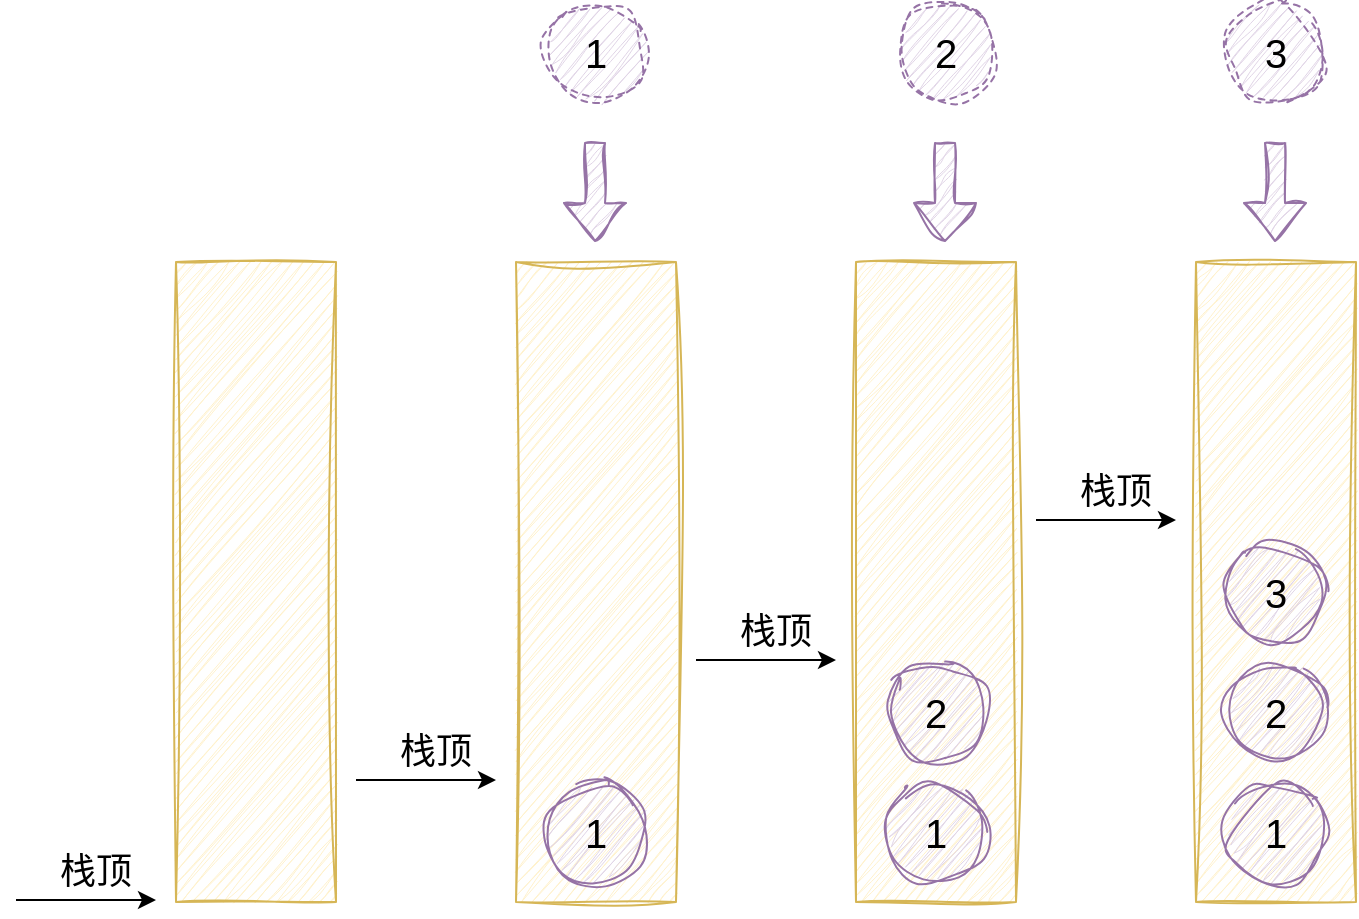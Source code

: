 <mxfile version="28.1.2">
  <diagram name="Page-1" id="vBqjtMmtNPMZoUdmzkfs">
    <mxGraphModel dx="946" dy="673" grid="1" gridSize="10" guides="1" tooltips="1" connect="1" arrows="1" fold="1" page="1" pageScale="1" pageWidth="850" pageHeight="1100" math="0" shadow="0">
      <root>
        <mxCell id="0" />
        <mxCell id="1" parent="0" />
        <mxCell id="9JCBf0MNeWRMGsHFVimB-1" value="" style="rounded=0;whiteSpace=wrap;html=1;fillColor=#fff2cc;strokeColor=#d6b656;sketch=1;curveFitting=1;jiggle=2;" vertex="1" parent="1">
          <mxGeometry x="140" y="250" width="80" height="320" as="geometry" />
        </mxCell>
        <mxCell id="9JCBf0MNeWRMGsHFVimB-14" value="" style="group;sketch=1;curveFitting=1;jiggle=2;" vertex="1" connectable="0" parent="1">
          <mxGeometry x="60" y="540" width="70" height="30" as="geometry" />
        </mxCell>
        <mxCell id="9JCBf0MNeWRMGsHFVimB-5" value="栈顶" style="text;html=1;align=center;verticalAlign=middle;whiteSpace=wrap;rounded=0;fontSize=18;" vertex="1" parent="9JCBf0MNeWRMGsHFVimB-14">
          <mxGeometry x="20" width="40" height="30" as="geometry" />
        </mxCell>
        <mxCell id="9JCBf0MNeWRMGsHFVimB-6" value="" style="endArrow=classic;html=1;rounded=0;" edge="1" parent="9JCBf0MNeWRMGsHFVimB-14">
          <mxGeometry width="50" height="50" relative="1" as="geometry">
            <mxPoint y="29" as="sourcePoint" />
            <mxPoint x="70" y="29" as="targetPoint" />
          </mxGeometry>
        </mxCell>
        <mxCell id="9JCBf0MNeWRMGsHFVimB-15" value="" style="rounded=0;whiteSpace=wrap;html=1;fillColor=#fff2cc;strokeColor=#d6b656;sketch=1;curveFitting=1;jiggle=2;" vertex="1" parent="1">
          <mxGeometry x="310" y="250" width="80" height="320" as="geometry" />
        </mxCell>
        <mxCell id="9JCBf0MNeWRMGsHFVimB-23" value="&lt;font style=&quot;font-size: 20px;&quot;&gt;1&lt;/font&gt;" style="ellipse;whiteSpace=wrap;html=1;aspect=fixed;fillColor=#e1d5e7;strokeColor=#9673a6;sketch=1;curveFitting=1;jiggle=2;" vertex="1" parent="1">
          <mxGeometry x="325" y="510" width="50" height="50" as="geometry" />
        </mxCell>
        <mxCell id="9JCBf0MNeWRMGsHFVimB-34" value="" style="group;sketch=1;curveFitting=1;jiggle=2;glass=0;" vertex="1" connectable="0" parent="1">
          <mxGeometry x="230" y="480" width="70" height="30" as="geometry" />
        </mxCell>
        <mxCell id="9JCBf0MNeWRMGsHFVimB-35" value="栈顶" style="text;html=1;align=center;verticalAlign=middle;whiteSpace=wrap;rounded=0;fontSize=18;" vertex="1" parent="9JCBf0MNeWRMGsHFVimB-34">
          <mxGeometry x="20" width="40" height="30" as="geometry" />
        </mxCell>
        <mxCell id="9JCBf0MNeWRMGsHFVimB-36" value="" style="endArrow=classic;html=1;rounded=0;" edge="1" parent="9JCBf0MNeWRMGsHFVimB-34">
          <mxGeometry width="50" height="50" relative="1" as="geometry">
            <mxPoint y="29" as="sourcePoint" />
            <mxPoint x="70" y="29" as="targetPoint" />
          </mxGeometry>
        </mxCell>
        <mxCell id="9JCBf0MNeWRMGsHFVimB-37" value="" style="group" vertex="1" connectable="0" parent="1">
          <mxGeometry x="480" y="250" width="80" height="320" as="geometry" />
        </mxCell>
        <mxCell id="9JCBf0MNeWRMGsHFVimB-24" value="" style="rounded=0;whiteSpace=wrap;html=1;fillColor=#fff2cc;strokeColor=#d6b656;sketch=1;curveFitting=1;jiggle=2;" vertex="1" parent="9JCBf0MNeWRMGsHFVimB-37">
          <mxGeometry width="80" height="320" as="geometry" />
        </mxCell>
        <mxCell id="9JCBf0MNeWRMGsHFVimB-31" value="&lt;font style=&quot;font-size: 20px;&quot;&gt;1&lt;/font&gt;" style="ellipse;whiteSpace=wrap;html=1;aspect=fixed;fillColor=#e1d5e7;strokeColor=#9673a6;sketch=1;curveFitting=1;jiggle=2;" vertex="1" parent="9JCBf0MNeWRMGsHFVimB-37">
          <mxGeometry x="15" y="260" width="50" height="50" as="geometry" />
        </mxCell>
        <mxCell id="9JCBf0MNeWRMGsHFVimB-32" value="&lt;font style=&quot;font-size: 20px;&quot;&gt;2&lt;/font&gt;" style="ellipse;whiteSpace=wrap;html=1;aspect=fixed;fillColor=#e1d5e7;strokeColor=#9673a6;sketch=1;curveFitting=1;jiggle=2;" vertex="1" parent="9JCBf0MNeWRMGsHFVimB-37">
          <mxGeometry x="15" y="200" width="50" height="50" as="geometry" />
        </mxCell>
        <mxCell id="9JCBf0MNeWRMGsHFVimB-39" value="" style="group" vertex="1" connectable="0" parent="1">
          <mxGeometry x="400" y="420" width="70" height="30" as="geometry" />
        </mxCell>
        <mxCell id="9JCBf0MNeWRMGsHFVimB-40" value="栈顶" style="text;html=1;align=center;verticalAlign=middle;whiteSpace=wrap;rounded=0;fontSize=18;" vertex="1" parent="9JCBf0MNeWRMGsHFVimB-39">
          <mxGeometry x="20" width="40" height="30" as="geometry" />
        </mxCell>
        <mxCell id="9JCBf0MNeWRMGsHFVimB-41" value="" style="endArrow=classic;html=1;rounded=0;" edge="1" parent="9JCBf0MNeWRMGsHFVimB-39">
          <mxGeometry width="50" height="50" relative="1" as="geometry">
            <mxPoint y="29" as="sourcePoint" />
            <mxPoint x="70" y="29" as="targetPoint" />
          </mxGeometry>
        </mxCell>
        <mxCell id="9JCBf0MNeWRMGsHFVimB-48" value="" style="group" vertex="1" connectable="0" parent="1">
          <mxGeometry x="650" y="250" width="80" height="320" as="geometry" />
        </mxCell>
        <mxCell id="9JCBf0MNeWRMGsHFVimB-49" value="" style="rounded=0;whiteSpace=wrap;html=1;fillColor=#fff2cc;strokeColor=#d6b656;sketch=1;curveFitting=1;jiggle=2;" vertex="1" parent="9JCBf0MNeWRMGsHFVimB-48">
          <mxGeometry width="80" height="320" as="geometry" />
        </mxCell>
        <mxCell id="9JCBf0MNeWRMGsHFVimB-50" value="&lt;font style=&quot;font-size: 20px;&quot;&gt;1&lt;/font&gt;" style="ellipse;whiteSpace=wrap;html=1;aspect=fixed;fillColor=#e1d5e7;strokeColor=#9673a6;sketch=1;curveFitting=1;jiggle=2;" vertex="1" parent="9JCBf0MNeWRMGsHFVimB-48">
          <mxGeometry x="15" y="260" width="50" height="50" as="geometry" />
        </mxCell>
        <mxCell id="9JCBf0MNeWRMGsHFVimB-51" value="&lt;font style=&quot;font-size: 20px;&quot;&gt;2&lt;/font&gt;" style="ellipse;whiteSpace=wrap;html=1;aspect=fixed;fillColor=#e1d5e7;strokeColor=#9673a6;sketch=1;curveFitting=1;jiggle=2;" vertex="1" parent="9JCBf0MNeWRMGsHFVimB-48">
          <mxGeometry x="15" y="200" width="50" height="50" as="geometry" />
        </mxCell>
        <mxCell id="9JCBf0MNeWRMGsHFVimB-55" value="&lt;font style=&quot;font-size: 20px;&quot;&gt;3&lt;/font&gt;" style="ellipse;whiteSpace=wrap;html=1;aspect=fixed;fillColor=#e1d5e7;strokeColor=#9673a6;sketch=1;curveFitting=1;jiggle=2;" vertex="1" parent="9JCBf0MNeWRMGsHFVimB-48">
          <mxGeometry x="15" y="140" width="50" height="50" as="geometry" />
        </mxCell>
        <mxCell id="9JCBf0MNeWRMGsHFVimB-52" value="" style="group" vertex="1" connectable="0" parent="1">
          <mxGeometry x="570" y="350" width="70" height="30" as="geometry" />
        </mxCell>
        <mxCell id="9JCBf0MNeWRMGsHFVimB-53" value="栈顶" style="text;html=1;align=center;verticalAlign=middle;whiteSpace=wrap;rounded=0;fontSize=18;" vertex="1" parent="9JCBf0MNeWRMGsHFVimB-52">
          <mxGeometry x="20" width="40" height="30" as="geometry" />
        </mxCell>
        <mxCell id="9JCBf0MNeWRMGsHFVimB-54" value="" style="endArrow=classic;html=1;rounded=0;" edge="1" parent="9JCBf0MNeWRMGsHFVimB-52">
          <mxGeometry width="50" height="50" relative="1" as="geometry">
            <mxPoint y="29" as="sourcePoint" />
            <mxPoint x="70" y="29" as="targetPoint" />
          </mxGeometry>
        </mxCell>
        <mxCell id="9JCBf0MNeWRMGsHFVimB-57" value="" style="shape=flexArrow;endArrow=classic;html=1;rounded=0;sketch=1;curveFitting=1;jiggle=2;fillColor=#e1d5e7;strokeColor=#9673a6;" edge="1" parent="1">
          <mxGeometry width="50" height="50" relative="1" as="geometry">
            <mxPoint x="349.5" y="190" as="sourcePoint" />
            <mxPoint x="349.5" y="240" as="targetPoint" />
          </mxGeometry>
        </mxCell>
        <mxCell id="9JCBf0MNeWRMGsHFVimB-60" value="&lt;font style=&quot;font-size: 20px;&quot;&gt;1&lt;/font&gt;" style="ellipse;whiteSpace=wrap;html=1;aspect=fixed;fillColor=#e1d5e7;strokeColor=#9673a6;sketch=1;curveFitting=1;jiggle=2;dashed=1;" vertex="1" parent="1">
          <mxGeometry x="325" y="120" width="50" height="50" as="geometry" />
        </mxCell>
        <mxCell id="9JCBf0MNeWRMGsHFVimB-61" value="" style="shape=flexArrow;endArrow=classic;html=1;rounded=0;sketch=1;curveFitting=1;jiggle=2;fillColor=#e1d5e7;strokeColor=#9673a6;" edge="1" parent="1">
          <mxGeometry width="50" height="50" relative="1" as="geometry">
            <mxPoint x="524.5" y="190" as="sourcePoint" />
            <mxPoint x="524.5" y="240" as="targetPoint" />
          </mxGeometry>
        </mxCell>
        <mxCell id="9JCBf0MNeWRMGsHFVimB-62" value="&lt;font style=&quot;font-size: 20px;&quot;&gt;2&lt;/font&gt;" style="ellipse;whiteSpace=wrap;html=1;aspect=fixed;fillColor=#e1d5e7;strokeColor=#9673a6;sketch=1;curveFitting=1;jiggle=2;dashed=1;" vertex="1" parent="1">
          <mxGeometry x="500" y="120" width="50" height="50" as="geometry" />
        </mxCell>
        <mxCell id="9JCBf0MNeWRMGsHFVimB-63" value="" style="shape=flexArrow;endArrow=classic;html=1;rounded=0;sketch=1;curveFitting=1;jiggle=2;fillColor=#e1d5e7;strokeColor=#9673a6;" edge="1" parent="1">
          <mxGeometry width="50" height="50" relative="1" as="geometry">
            <mxPoint x="689.5" y="190" as="sourcePoint" />
            <mxPoint x="689.5" y="240" as="targetPoint" />
          </mxGeometry>
        </mxCell>
        <mxCell id="9JCBf0MNeWRMGsHFVimB-64" value="&lt;font style=&quot;font-size: 20px;&quot;&gt;3&lt;/font&gt;" style="ellipse;whiteSpace=wrap;html=1;aspect=fixed;fillColor=#e1d5e7;strokeColor=#9673a6;sketch=1;curveFitting=1;jiggle=2;dashed=1;" vertex="1" parent="1">
          <mxGeometry x="665" y="120" width="50" height="50" as="geometry" />
        </mxCell>
      </root>
    </mxGraphModel>
  </diagram>
</mxfile>
